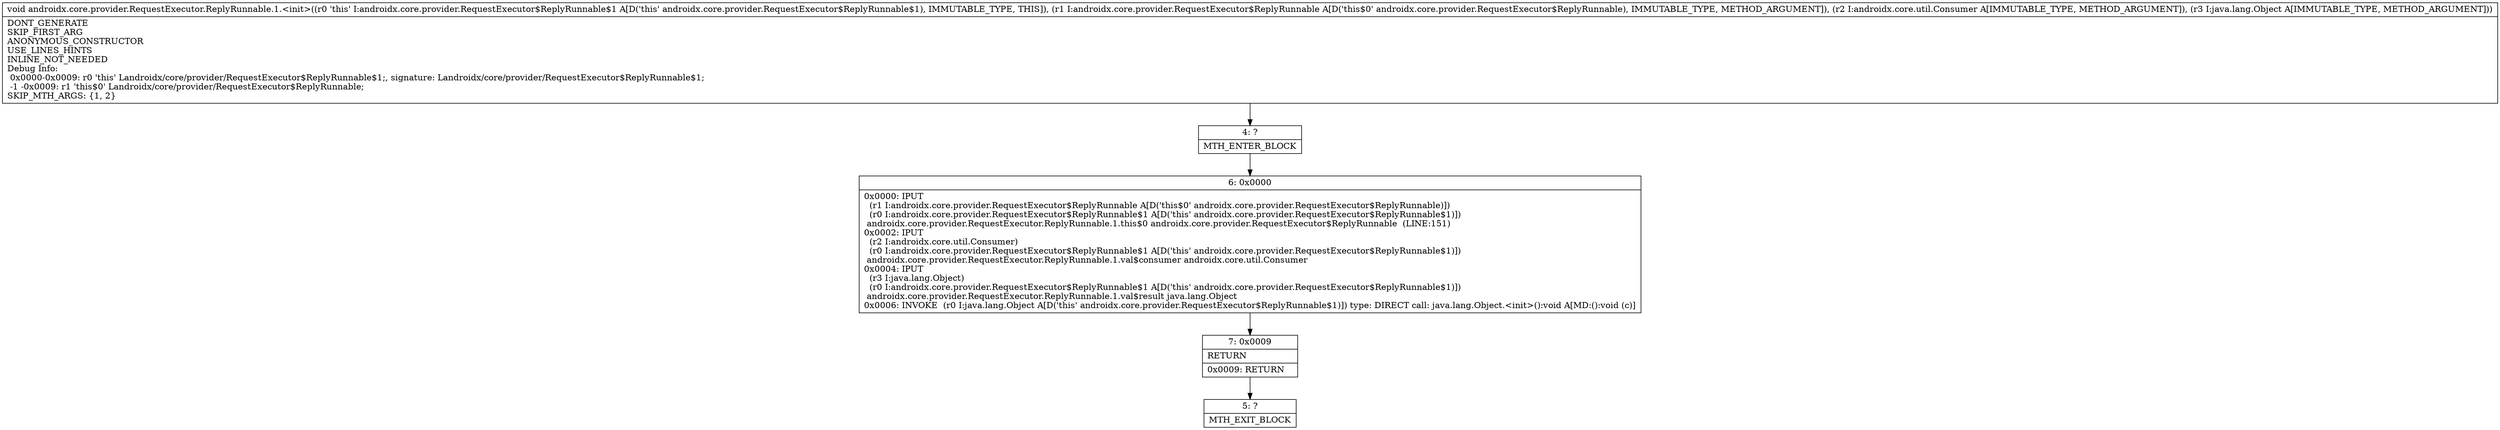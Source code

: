 digraph "CFG forandroidx.core.provider.RequestExecutor.ReplyRunnable.1.\<init\>(Landroidx\/core\/provider\/RequestExecutor$ReplyRunnable;Landroidx\/core\/util\/Consumer;Ljava\/lang\/Object;)V" {
Node_4 [shape=record,label="{4\:\ ?|MTH_ENTER_BLOCK\l}"];
Node_6 [shape=record,label="{6\:\ 0x0000|0x0000: IPUT  \l  (r1 I:androidx.core.provider.RequestExecutor$ReplyRunnable A[D('this$0' androidx.core.provider.RequestExecutor$ReplyRunnable)])\l  (r0 I:androidx.core.provider.RequestExecutor$ReplyRunnable$1 A[D('this' androidx.core.provider.RequestExecutor$ReplyRunnable$1)])\l androidx.core.provider.RequestExecutor.ReplyRunnable.1.this$0 androidx.core.provider.RequestExecutor$ReplyRunnable  (LINE:151)\l0x0002: IPUT  \l  (r2 I:androidx.core.util.Consumer)\l  (r0 I:androidx.core.provider.RequestExecutor$ReplyRunnable$1 A[D('this' androidx.core.provider.RequestExecutor$ReplyRunnable$1)])\l androidx.core.provider.RequestExecutor.ReplyRunnable.1.val$consumer androidx.core.util.Consumer \l0x0004: IPUT  \l  (r3 I:java.lang.Object)\l  (r0 I:androidx.core.provider.RequestExecutor$ReplyRunnable$1 A[D('this' androidx.core.provider.RequestExecutor$ReplyRunnable$1)])\l androidx.core.provider.RequestExecutor.ReplyRunnable.1.val$result java.lang.Object \l0x0006: INVOKE  (r0 I:java.lang.Object A[D('this' androidx.core.provider.RequestExecutor$ReplyRunnable$1)]) type: DIRECT call: java.lang.Object.\<init\>():void A[MD:():void (c)]\l}"];
Node_7 [shape=record,label="{7\:\ 0x0009|RETURN\l|0x0009: RETURN   \l}"];
Node_5 [shape=record,label="{5\:\ ?|MTH_EXIT_BLOCK\l}"];
MethodNode[shape=record,label="{void androidx.core.provider.RequestExecutor.ReplyRunnable.1.\<init\>((r0 'this' I:androidx.core.provider.RequestExecutor$ReplyRunnable$1 A[D('this' androidx.core.provider.RequestExecutor$ReplyRunnable$1), IMMUTABLE_TYPE, THIS]), (r1 I:androidx.core.provider.RequestExecutor$ReplyRunnable A[D('this$0' androidx.core.provider.RequestExecutor$ReplyRunnable), IMMUTABLE_TYPE, METHOD_ARGUMENT]), (r2 I:androidx.core.util.Consumer A[IMMUTABLE_TYPE, METHOD_ARGUMENT]), (r3 I:java.lang.Object A[IMMUTABLE_TYPE, METHOD_ARGUMENT]))  | DONT_GENERATE\lSKIP_FIRST_ARG\lANONYMOUS_CONSTRUCTOR\lUSE_LINES_HINTS\lINLINE_NOT_NEEDED\lDebug Info:\l  0x0000\-0x0009: r0 'this' Landroidx\/core\/provider\/RequestExecutor$ReplyRunnable$1;, signature: Landroidx\/core\/provider\/RequestExecutor$ReplyRunnable$1;\l  \-1 \-0x0009: r1 'this$0' Landroidx\/core\/provider\/RequestExecutor$ReplyRunnable;\lSKIP_MTH_ARGS: \{1, 2\}\l}"];
MethodNode -> Node_4;Node_4 -> Node_6;
Node_6 -> Node_7;
Node_7 -> Node_5;
}

